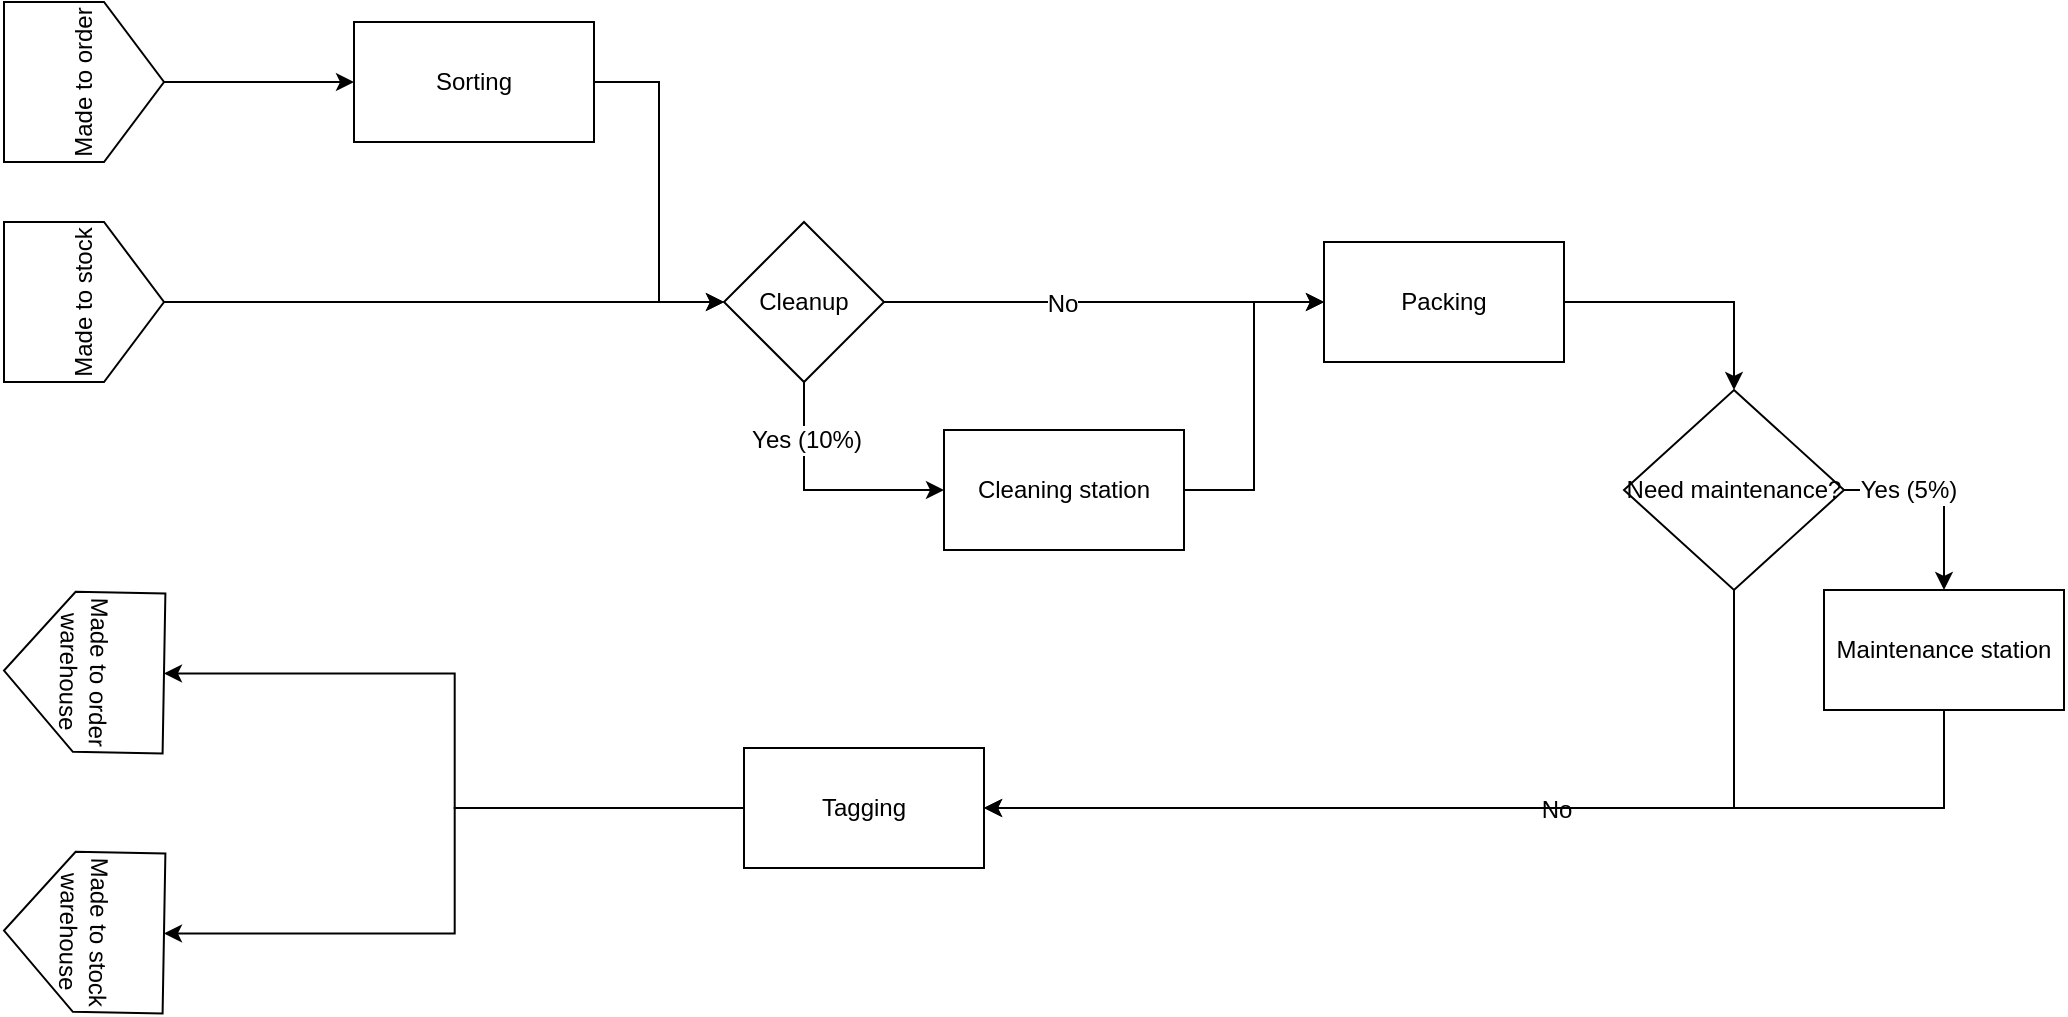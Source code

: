<mxfile version="10.7.5" type="github"><diagram id="MQRJOGoQG2OJpwe8xgmZ" name="Page-1"><mxGraphModel dx="998" dy="553" grid="1" gridSize="10" guides="1" tooltips="1" connect="1" arrows="1" fold="1" page="1" pageScale="1" pageWidth="850" pageHeight="1100" math="0" shadow="0"><root><mxCell id="0"/><mxCell id="1" parent="0"/><mxCell id="20s-4BES6m9M2UD4s7TP-4" style="edgeStyle=orthogonalEdgeStyle;rounded=0;orthogonalLoop=1;jettySize=auto;html=1;exitX=0.5;exitY=1;exitDx=0;exitDy=0;entryX=0;entryY=0.5;entryDx=0;entryDy=0;" parent="1" source="hUiGlmnoALGMQ3ZnCCEV-1" target="hUiGlmnoALGMQ3ZnCCEV-28" edge="1"><mxGeometry relative="1" as="geometry"><mxPoint x="405" y="240" as="targetPoint"/></mxGeometry></mxCell><mxCell id="hUiGlmnoALGMQ3ZnCCEV-1" value="Made to order" style="shape=offPageConnector;whiteSpace=wrap;html=1;rotation=-90;" parent="1" vertex="1"><mxGeometry x="130" y="200" width="80" height="80" as="geometry"/></mxCell><mxCell id="hUiGlmnoALGMQ3ZnCCEV-21" value="Made to order warehouse" style="shape=offPageConnector;whiteSpace=wrap;html=1;rotation=91;size=0.439;" parent="1" vertex="1"><mxGeometry x="130" y="495" width="80" height="80" as="geometry"/></mxCell><mxCell id="KFQOLZ-7-P8yfbmlw_63-4" style="edgeStyle=orthogonalEdgeStyle;rounded=0;orthogonalLoop=1;jettySize=auto;html=1;exitX=1;exitY=0.5;exitDx=0;exitDy=0;entryX=0;entryY=0.5;entryDx=0;entryDy=0;" edge="1" parent="1" source="hUiGlmnoALGMQ3ZnCCEV-28" target="KFQOLZ-7-P8yfbmlw_63-1"><mxGeometry relative="1" as="geometry"/></mxCell><mxCell id="hUiGlmnoALGMQ3ZnCCEV-28" value="Sorting" style="rounded=0;whiteSpace=wrap;html=1;" parent="1" vertex="1"><mxGeometry x="305" y="210" width="120" height="60" as="geometry"/></mxCell><mxCell id="8GHodQ_18b_BcurKWbE8-7" style="edgeStyle=orthogonalEdgeStyle;rounded=0;orthogonalLoop=1;jettySize=auto;html=1;exitX=0;exitY=0.5;exitDx=0;exitDy=0;entryX=0.5;entryY=0;entryDx=0;entryDy=0;" parent="1" source="hUiGlmnoALGMQ3ZnCCEV-31" target="8GHodQ_18b_BcurKWbE8-6" edge="1"><mxGeometry relative="1" as="geometry"/></mxCell><mxCell id="8GHodQ_18b_BcurKWbE8-8" style="edgeStyle=orthogonalEdgeStyle;rounded=0;orthogonalLoop=1;jettySize=auto;html=1;exitX=0;exitY=0.5;exitDx=0;exitDy=0;entryX=0.5;entryY=0;entryDx=0;entryDy=0;" parent="1" source="hUiGlmnoALGMQ3ZnCCEV-31" target="hUiGlmnoALGMQ3ZnCCEV-21" edge="1"><mxGeometry relative="1" as="geometry"/></mxCell><mxCell id="hUiGlmnoALGMQ3ZnCCEV-31" value="Tagging" style="rounded=0;whiteSpace=wrap;html=1;" parent="1" vertex="1"><mxGeometry x="500" y="573" width="120" height="60" as="geometry"/></mxCell><mxCell id="KFQOLZ-7-P8yfbmlw_63-2" style="edgeStyle=orthogonalEdgeStyle;rounded=0;orthogonalLoop=1;jettySize=auto;html=1;exitX=0.5;exitY=1;exitDx=0;exitDy=0;" edge="1" parent="1" source="8GHodQ_18b_BcurKWbE8-1" target="KFQOLZ-7-P8yfbmlw_63-1"><mxGeometry relative="1" as="geometry"/></mxCell><mxCell id="8GHodQ_18b_BcurKWbE8-1" value="Made to stock" style="shape=offPageConnector;whiteSpace=wrap;html=1;rotation=-90;" parent="1" vertex="1"><mxGeometry x="130" y="310" width="80" height="80" as="geometry"/></mxCell><mxCell id="8GHodQ_18b_BcurKWbE8-10" style="edgeStyle=orthogonalEdgeStyle;rounded=0;orthogonalLoop=1;jettySize=auto;html=1;exitX=1;exitY=0.5;exitDx=0;exitDy=0;entryX=0.5;entryY=0;entryDx=0;entryDy=0;" parent="1" source="8GHodQ_18b_BcurKWbE8-2" target="8GHodQ_18b_BcurKWbE8-9" edge="1"><mxGeometry relative="1" as="geometry"/></mxCell><mxCell id="8GHodQ_18b_BcurKWbE8-2" value="Packing" style="rounded=0;whiteSpace=wrap;html=1;" parent="1" vertex="1"><mxGeometry x="790" y="320" width="120" height="60" as="geometry"/></mxCell><mxCell id="8GHodQ_18b_BcurKWbE8-6" value="Made to stock warehouse" style="shape=offPageConnector;whiteSpace=wrap;html=1;rotation=91;size=0.439;" parent="1" vertex="1"><mxGeometry x="130" y="625" width="80" height="80" as="geometry"/></mxCell><mxCell id="8GHodQ_18b_BcurKWbE8-14" style="edgeStyle=orthogonalEdgeStyle;rounded=0;orthogonalLoop=1;jettySize=auto;html=1;exitX=1;exitY=0.5;exitDx=0;exitDy=0;entryX=0.5;entryY=0;entryDx=0;entryDy=0;" parent="1" source="8GHodQ_18b_BcurKWbE8-9" target="8GHodQ_18b_BcurKWbE8-13" edge="1"><mxGeometry relative="1" as="geometry"/></mxCell><mxCell id="8GHodQ_18b_BcurKWbE8-15" value="Yes (5%)" style="text;html=1;resizable=0;points=[];align=center;verticalAlign=middle;labelBackgroundColor=#ffffff;" parent="8GHodQ_18b_BcurKWbE8-14" vertex="1" connectable="0"><mxGeometry x="-0.36" relative="1" as="geometry"><mxPoint as="offset"/></mxGeometry></mxCell><mxCell id="8GHodQ_18b_BcurKWbE8-16" style="edgeStyle=orthogonalEdgeStyle;rounded=0;orthogonalLoop=1;jettySize=auto;html=1;exitX=0.5;exitY=1;exitDx=0;exitDy=0;entryX=1;entryY=0.5;entryDx=0;entryDy=0;" parent="1" source="8GHodQ_18b_BcurKWbE8-9" target="hUiGlmnoALGMQ3ZnCCEV-31" edge="1"><mxGeometry relative="1" as="geometry"/></mxCell><mxCell id="8GHodQ_18b_BcurKWbE8-17" value="No" style="text;html=1;resizable=0;points=[];align=center;verticalAlign=middle;labelBackgroundColor=#ffffff;" parent="8GHodQ_18b_BcurKWbE8-16" vertex="1" connectable="0"><mxGeometry x="-0.179" y="1" relative="1" as="geometry"><mxPoint as="offset"/></mxGeometry></mxCell><mxCell id="8GHodQ_18b_BcurKWbE8-9" value="Need maintenance?" style="rhombus;whiteSpace=wrap;html=1;" parent="1" vertex="1"><mxGeometry x="940" y="394" width="110" height="100" as="geometry"/></mxCell><mxCell id="8GHodQ_18b_BcurKWbE8-18" style="edgeStyle=orthogonalEdgeStyle;rounded=0;orthogonalLoop=1;jettySize=auto;html=1;exitX=0.5;exitY=1;exitDx=0;exitDy=0;entryX=1;entryY=0.5;entryDx=0;entryDy=0;" parent="1" source="8GHodQ_18b_BcurKWbE8-13" target="hUiGlmnoALGMQ3ZnCCEV-31" edge="1"><mxGeometry relative="1" as="geometry"/></mxCell><mxCell id="8GHodQ_18b_BcurKWbE8-13" value="Maintenance station" style="rounded=0;whiteSpace=wrap;html=1;" parent="1" vertex="1"><mxGeometry x="1040" y="494" width="120" height="60" as="geometry"/></mxCell><mxCell id="KFQOLZ-7-P8yfbmlw_63-6" style="edgeStyle=orthogonalEdgeStyle;rounded=0;orthogonalLoop=1;jettySize=auto;html=1;exitX=0.5;exitY=1;exitDx=0;exitDy=0;entryX=0;entryY=0.5;entryDx=0;entryDy=0;" edge="1" parent="1" source="KFQOLZ-7-P8yfbmlw_63-1" target="KFQOLZ-7-P8yfbmlw_63-5"><mxGeometry relative="1" as="geometry"/></mxCell><mxCell id="KFQOLZ-7-P8yfbmlw_63-9" value="Yes (10%)" style="text;html=1;resizable=0;points=[];align=center;verticalAlign=middle;labelBackgroundColor=#ffffff;" vertex="1" connectable="0" parent="KFQOLZ-7-P8yfbmlw_63-6"><mxGeometry x="-0.532" y="1" relative="1" as="geometry"><mxPoint as="offset"/></mxGeometry></mxCell><mxCell id="KFQOLZ-7-P8yfbmlw_63-8" style="edgeStyle=orthogonalEdgeStyle;rounded=0;orthogonalLoop=1;jettySize=auto;html=1;exitX=1;exitY=0.5;exitDx=0;exitDy=0;" edge="1" parent="1" source="KFQOLZ-7-P8yfbmlw_63-1" target="8GHodQ_18b_BcurKWbE8-2"><mxGeometry relative="1" as="geometry"/></mxCell><mxCell id="KFQOLZ-7-P8yfbmlw_63-10" value="No" style="text;html=1;resizable=0;points=[];align=center;verticalAlign=middle;labelBackgroundColor=#ffffff;" vertex="1" connectable="0" parent="KFQOLZ-7-P8yfbmlw_63-8"><mxGeometry x="-0.191" y="-1" relative="1" as="geometry"><mxPoint as="offset"/></mxGeometry></mxCell><mxCell id="KFQOLZ-7-P8yfbmlw_63-1" value="Cleanup" style="rhombus;whiteSpace=wrap;html=1;" vertex="1" parent="1"><mxGeometry x="490" y="310" width="80" height="80" as="geometry"/></mxCell><mxCell id="KFQOLZ-7-P8yfbmlw_63-7" style="edgeStyle=orthogonalEdgeStyle;rounded=0;orthogonalLoop=1;jettySize=auto;html=1;exitX=1;exitY=0.5;exitDx=0;exitDy=0;entryX=0;entryY=0.5;entryDx=0;entryDy=0;" edge="1" parent="1" source="KFQOLZ-7-P8yfbmlw_63-5" target="8GHodQ_18b_BcurKWbE8-2"><mxGeometry relative="1" as="geometry"/></mxCell><mxCell id="KFQOLZ-7-P8yfbmlw_63-5" value="Cleaning station" style="rounded=0;whiteSpace=wrap;html=1;" vertex="1" parent="1"><mxGeometry x="600" y="414" width="120" height="60" as="geometry"/></mxCell></root></mxGraphModel></diagram></mxfile>